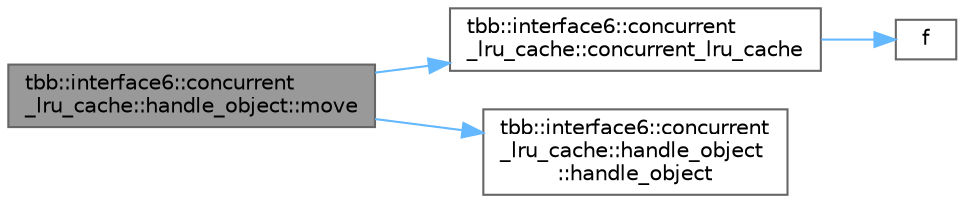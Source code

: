 digraph "tbb::interface6::concurrent_lru_cache::handle_object::move"
{
 // LATEX_PDF_SIZE
  bgcolor="transparent";
  edge [fontname=Helvetica,fontsize=10,labelfontname=Helvetica,labelfontsize=10];
  node [fontname=Helvetica,fontsize=10,shape=box,height=0.2,width=0.4];
  rankdir="LR";
  Node1 [id="Node000001",label="tbb::interface6::concurrent\l_lru_cache::handle_object::move",height=0.2,width=0.4,color="gray40", fillcolor="grey60", style="filled", fontcolor="black",tooltip=" "];
  Node1 -> Node2 [id="edge1_Node000001_Node000002",color="steelblue1",style="solid",tooltip=" "];
  Node2 [id="Node000002",label="tbb::interface6::concurrent\l_lru_cache::concurrent_lru_cache",height=0.2,width=0.4,color="grey40", fillcolor="white", style="filled",URL="$classtbb_1_1interface6_1_1concurrent__lru__cache.html#ad4c0b512bb4ad5109eaae1519ba06d98",tooltip=" "];
  Node2 -> Node3 [id="edge2_Node000002_Node000003",color="steelblue1",style="solid",tooltip=" "];
  Node3 [id="Node000003",label="f",height=0.2,width=0.4,color="grey40", fillcolor="white", style="filled",URL="$cxx11__tensor__map_8cpp.html#a7f507fea02198f6cb81c86640c7b1a4e",tooltip=" "];
  Node1 -> Node4 [id="edge3_Node000001_Node000004",color="steelblue1",style="solid",tooltip=" "];
  Node4 [id="Node000004",label="tbb::interface6::concurrent\l_lru_cache::handle_object\l::handle_object",height=0.2,width=0.4,color="grey40", fillcolor="white", style="filled",URL="$classtbb_1_1interface6_1_1concurrent__lru__cache_1_1handle__object.html#abf180b9bc721bc91fe2362e17f7eadeb",tooltip=" "];
}
